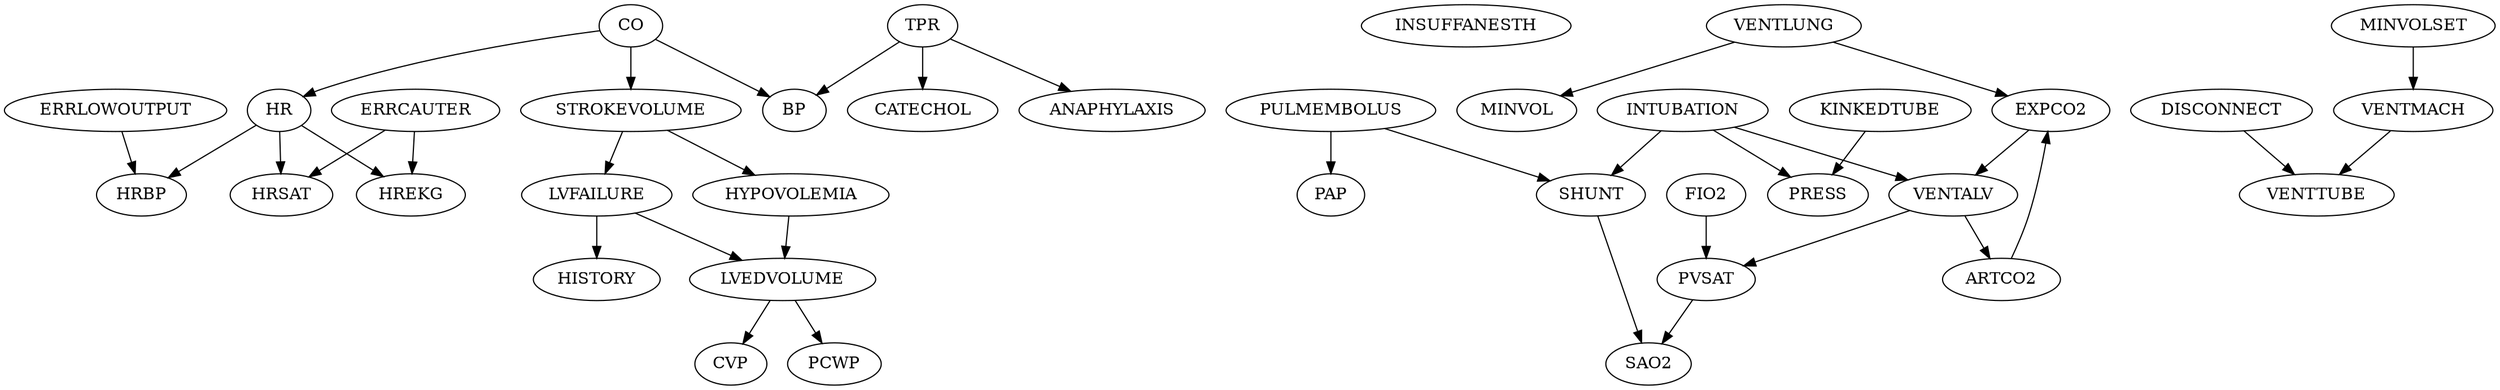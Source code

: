 digraph {
	HISTORY
	LVFAILURE
	LVFAILURE -> HISTORY
	CVP
	LVEDVOLUME
	LVEDVOLUME -> CVP
	PCWP
	LVEDVOLUME
	LVEDVOLUME -> PCWP
	HYPOVOLEMIA
	STROKEVOLUME
	STROKEVOLUME -> HYPOVOLEMIA
	LVEDVOLUME
	LVFAILURE
	LVFAILURE -> LVEDVOLUME
	HYPOVOLEMIA
	HYPOVOLEMIA -> LVEDVOLUME
	LVFAILURE
	STROKEVOLUME
	STROKEVOLUME -> LVFAILURE
	STROKEVOLUME
	CO
	CO -> STROKEVOLUME
	ERRLOWOUTPUT
	HRBP
	HR
	HR -> HRBP
	ERRLOWOUTPUT
	ERRLOWOUTPUT -> HRBP
	HREKG
	HR
	HR -> HREKG
	ERRCAUTER
	ERRCAUTER -> HREKG
	ERRCAUTER
	HRSAT
	HR
	HR -> HRSAT
	ERRCAUTER
	ERRCAUTER -> HRSAT
	INSUFFANESTH
	ANAPHYLAXIS
	TPR
	TPR -> ANAPHYLAXIS
	TPR
	EXPCO2
	VENTLUNG
	VENTLUNG -> EXPCO2
	ARTCO2
	ARTCO2 -> EXPCO2
	KINKEDTUBE
	MINVOL
	VENTLUNG
	VENTLUNG -> MINVOL
	FIO2
	PVSAT
	VENTALV
	VENTALV -> PVSAT
	FIO2
	FIO2 -> PVSAT
	SAO2
	SHUNT
	SHUNT -> SAO2
	PVSAT
	PVSAT -> SAO2
	PAP
	PULMEMBOLUS
	PULMEMBOLUS -> PAP
	PULMEMBOLUS
	SHUNT
	INTUBATION
	INTUBATION -> SHUNT
	PULMEMBOLUS
	PULMEMBOLUS -> SHUNT
	INTUBATION
	PRESS
	INTUBATION
	INTUBATION -> PRESS
	KINKEDTUBE
	KINKEDTUBE -> PRESS
	DISCONNECT
	MINVOLSET
	VENTMACH
	MINVOLSET
	MINVOLSET -> VENTMACH
	VENTTUBE
	VENTMACH
	VENTMACH -> VENTTUBE
	DISCONNECT
	DISCONNECT -> VENTTUBE
	VENTLUNG
	VENTALV
	EXPCO2
	EXPCO2 -> VENTALV
	INTUBATION
	INTUBATION -> VENTALV
	ARTCO2
	VENTALV
	VENTALV -> ARTCO2
	CATECHOL
	TPR
	TPR -> CATECHOL
	HR
	CO
	CO -> HR
	CO
	BP
	TPR
	TPR -> BP
	CO
	CO -> BP
}

